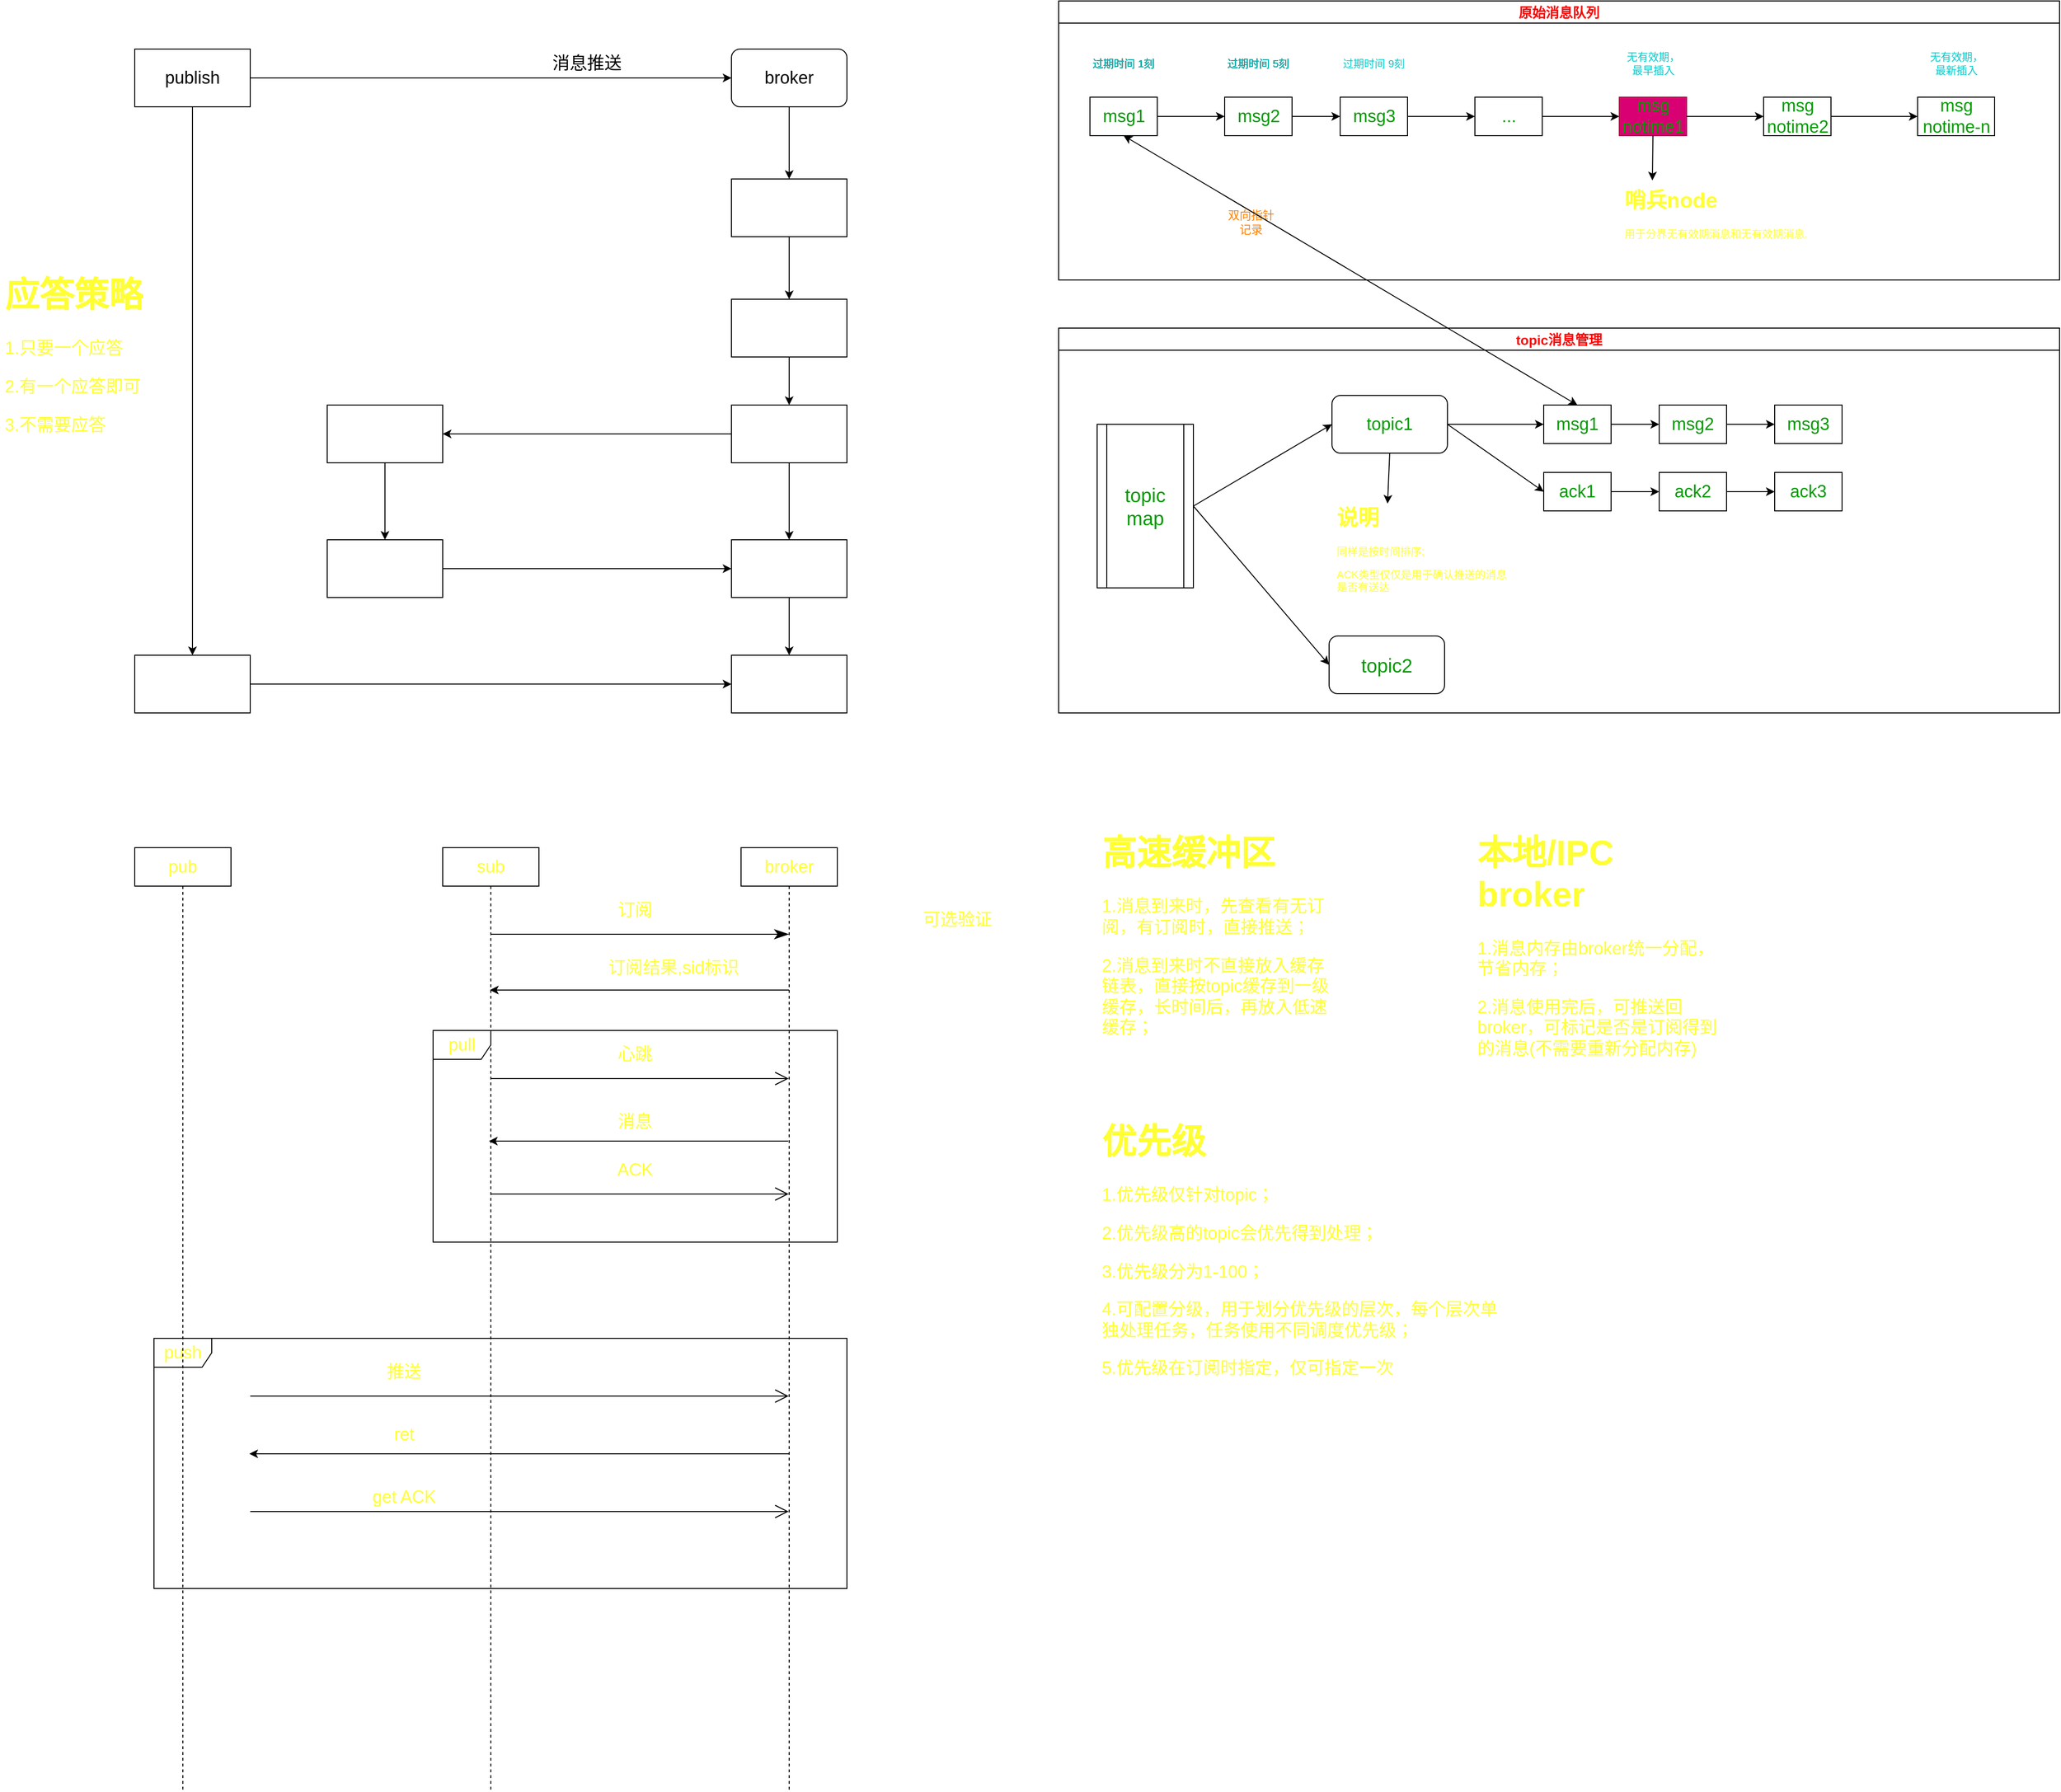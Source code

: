 <mxfile>
    <diagram id="Q_rBPWq88bMRnSrcECFy" name="第 1 页">
        <mxGraphModel dx="2680" dy="871" grid="1" gridSize="10" guides="1" tooltips="1" connect="1" arrows="1" fold="1" page="1" pageScale="1" pageWidth="827" pageHeight="1169" math="0" shadow="0">
            <root>
                <mxCell id="0"/>
                <mxCell id="1" parent="0"/>
                <mxCell id="108" value="push" style="shape=umlFrame;whiteSpace=wrap;html=1;fontSize=18;fontColor=#FFFF33;" vertex="1" parent="1">
                    <mxGeometry x="-100" y="1420" width="720" height="260" as="geometry"/>
                </mxCell>
                <mxCell id="99" value="pull" style="shape=umlFrame;whiteSpace=wrap;html=1;fontSize=18;fontColor=#FFFF33;" vertex="1" parent="1">
                    <mxGeometry x="190" y="1100" width="420" height="220" as="geometry"/>
                </mxCell>
                <mxCell id="4" style="edgeStyle=none;html=1;exitX=1;exitY=0.5;exitDx=0;exitDy=0;entryX=0;entryY=0.5;entryDx=0;entryDy=0;fontSize=18;" edge="1" parent="1" source="2" target="3">
                    <mxGeometry relative="1" as="geometry"/>
                </mxCell>
                <mxCell id="2" value="publish" style="rounded=0;whiteSpace=wrap;html=1;fontSize=18;" vertex="1" parent="1">
                    <mxGeometry x="-120" y="80" width="120" height="60" as="geometry"/>
                </mxCell>
                <mxCell id="3" value="broker" style="rounded=1;whiteSpace=wrap;html=1;fontSize=18;" vertex="1" parent="1">
                    <mxGeometry x="500" y="80" width="120" height="60" as="geometry"/>
                </mxCell>
                <mxCell id="5" value="消息推送" style="text;html=1;strokeColor=none;fillColor=none;align=center;verticalAlign=middle;whiteSpace=wrap;rounded=0;fontSize=18;" vertex="1" parent="1">
                    <mxGeometry x="310" y="80" width="80" height="30" as="geometry"/>
                </mxCell>
                <mxCell id="34" value="原始消息队列" style="swimlane;fontSize=14;fontColor=#FF0000;" vertex="1" parent="1">
                    <mxGeometry x="840" y="30" width="1040" height="290" as="geometry">
                        <mxRectangle x="840" y="30" width="130" height="23" as="alternateBounds"/>
                    </mxGeometry>
                </mxCell>
                <mxCell id="7" value="msg1" style="rounded=0;whiteSpace=wrap;html=1;fontSize=18;fontColor=#009900;" vertex="1" parent="34">
                    <mxGeometry x="32.5" y="100" width="70" height="40" as="geometry"/>
                </mxCell>
                <mxCell id="8" value="msg2" style="rounded=0;whiteSpace=wrap;html=1;fontSize=18;fontColor=#009900;" vertex="1" parent="34">
                    <mxGeometry x="172.5" y="100" width="70" height="40" as="geometry"/>
                </mxCell>
                <mxCell id="20" style="edgeStyle=none;html=1;exitX=1;exitY=0.5;exitDx=0;exitDy=0;entryX=0;entryY=0.5;entryDx=0;entryDy=0;fontSize=11;fontColor=#009900;" edge="1" parent="34" source="7" target="8">
                    <mxGeometry relative="1" as="geometry"/>
                </mxCell>
                <mxCell id="9" value="msg3" style="rounded=0;whiteSpace=wrap;html=1;fontSize=18;fontColor=#009900;" vertex="1" parent="34">
                    <mxGeometry x="292.5" y="100" width="70" height="40" as="geometry"/>
                </mxCell>
                <mxCell id="21" style="edgeStyle=none;html=1;exitX=1;exitY=0.5;exitDx=0;exitDy=0;entryX=0;entryY=0.5;entryDx=0;entryDy=0;fontSize=11;fontColor=#009900;" edge="1" parent="34" source="8" target="9">
                    <mxGeometry relative="1" as="geometry"/>
                </mxCell>
                <mxCell id="10" value="..." style="rounded=0;whiteSpace=wrap;html=1;fontSize=18;fontColor=#009900;" vertex="1" parent="34">
                    <mxGeometry x="432.5" y="100" width="70" height="40" as="geometry"/>
                </mxCell>
                <mxCell id="22" style="edgeStyle=none;html=1;exitX=1;exitY=0.5;exitDx=0;exitDy=0;fontSize=11;fontColor=#009900;" edge="1" parent="34" source="9" target="10">
                    <mxGeometry relative="1" as="geometry"/>
                </mxCell>
                <mxCell id="11" value="msg notime1" style="rounded=0;whiteSpace=wrap;html=1;fontSize=18;fillColor=#d80073;fontColor=#009900;strokeColor=#A50040;" vertex="1" parent="34">
                    <mxGeometry x="582.5" y="100" width="70" height="40" as="geometry"/>
                </mxCell>
                <mxCell id="23" style="edgeStyle=none;html=1;exitX=1;exitY=0.5;exitDx=0;exitDy=0;entryX=0;entryY=0.5;entryDx=0;entryDy=0;fontSize=11;fontColor=#009900;" edge="1" parent="34" source="10" target="11">
                    <mxGeometry relative="1" as="geometry"/>
                </mxCell>
                <mxCell id="12" value="msg notime2" style="rounded=0;whiteSpace=wrap;html=1;fontSize=18;fontColor=#009900;" vertex="1" parent="34">
                    <mxGeometry x="732.5" y="100" width="70" height="40" as="geometry"/>
                </mxCell>
                <mxCell id="24" style="edgeStyle=none;html=1;exitX=1;exitY=0.5;exitDx=0;exitDy=0;entryX=0;entryY=0.5;entryDx=0;entryDy=0;fontSize=11;fontColor=#009900;" edge="1" parent="34" source="11" target="12">
                    <mxGeometry relative="1" as="geometry"/>
                </mxCell>
                <mxCell id="13" value="msg notime-n" style="rounded=0;whiteSpace=wrap;html=1;fontSize=18;fontColor=#009900;" vertex="1" parent="34">
                    <mxGeometry x="892.5" y="100" width="80" height="40" as="geometry"/>
                </mxCell>
                <mxCell id="25" style="edgeStyle=none;html=1;exitX=1;exitY=0.5;exitDx=0;exitDy=0;entryX=0;entryY=0.5;entryDx=0;entryDy=0;fontSize=11;fontColor=#009900;" edge="1" parent="34" source="12" target="13">
                    <mxGeometry relative="1" as="geometry"/>
                </mxCell>
                <mxCell id="14" value="过期时间 1刻" style="text;html=1;strokeColor=none;fillColor=none;align=center;verticalAlign=middle;whiteSpace=wrap;rounded=0;fontSize=11;" vertex="1" parent="34">
                    <mxGeometry x="30" y="50" width="75" height="30" as="geometry"/>
                </mxCell>
                <mxCell id="16" value="过期时间 5刻" style="text;html=1;strokeColor=none;fillColor=none;align=center;verticalAlign=middle;whiteSpace=wrap;rounded=0;fontSize=11;" vertex="1" parent="34">
                    <mxGeometry x="170" y="50" width="75" height="30" as="geometry"/>
                </mxCell>
                <mxCell id="17" value="过期时间 9刻" style="text;html=1;strokeColor=none;fillColor=none;align=center;verticalAlign=middle;whiteSpace=wrap;rounded=0;fontSize=11;fontColor=#00CCCC;" vertex="1" parent="34">
                    <mxGeometry x="290" y="50" width="75" height="30" as="geometry"/>
                </mxCell>
                <mxCell id="18" value="无有效期，最早插入" style="text;html=1;strokeColor=none;fillColor=none;align=center;verticalAlign=middle;whiteSpace=wrap;rounded=0;fontSize=11;fontColor=#00CCCC;" vertex="1" parent="34">
                    <mxGeometry x="587.5" y="50" width="60" height="30" as="geometry"/>
                </mxCell>
                <mxCell id="19" value="无有效期，最新插入" style="text;html=1;strokeColor=none;fillColor=none;align=center;verticalAlign=middle;whiteSpace=wrap;rounded=0;fontSize=11;fontColor=#00CCCC;" vertex="1" parent="34">
                    <mxGeometry x="902.5" y="50" width="60" height="30" as="geometry"/>
                </mxCell>
                <mxCell id="26" value="&lt;h1&gt;&lt;font color=&quot;#ffff33&quot;&gt;哨兵node&lt;/font&gt;&lt;/h1&gt;&lt;p&gt;&lt;font color=&quot;#ffff33&quot;&gt;用于分界无有效期消息和无有效期消息.&lt;/font&gt;&lt;/p&gt;" style="text;html=1;strokeColor=none;fillColor=none;spacing=5;spacingTop=-20;whiteSpace=wrap;overflow=hidden;rounded=0;fontSize=11;" vertex="1" parent="34">
                    <mxGeometry x="582.5" y="190" width="210" height="80" as="geometry"/>
                </mxCell>
                <mxCell id="27" style="edgeStyle=none;html=1;exitX=0.5;exitY=1;exitDx=0;exitDy=0;entryX=0.164;entryY=-0.044;entryDx=0;entryDy=0;entryPerimeter=0;fontSize=11;" edge="1" parent="34" source="11" target="26">
                    <mxGeometry relative="1" as="geometry"/>
                </mxCell>
                <mxCell id="28" value="过期时间 1刻" style="text;html=1;strokeColor=none;fillColor=none;align=center;verticalAlign=middle;whiteSpace=wrap;rounded=0;fontSize=11;" vertex="1" parent="34">
                    <mxGeometry x="30" y="50" width="75" height="30" as="geometry"/>
                </mxCell>
                <mxCell id="29" value="过期时间 5刻" style="text;html=1;strokeColor=none;fillColor=none;align=center;verticalAlign=middle;whiteSpace=wrap;rounded=0;fontSize=11;" vertex="1" parent="34">
                    <mxGeometry x="170" y="50" width="75" height="30" as="geometry"/>
                </mxCell>
                <mxCell id="30" value="过期时间 1刻" style="text;html=1;strokeColor=none;fillColor=none;align=center;verticalAlign=middle;whiteSpace=wrap;rounded=0;fontSize=11;fontColor=#00CCCC;" vertex="1" parent="34">
                    <mxGeometry x="30" y="50" width="75" height="30" as="geometry"/>
                </mxCell>
                <mxCell id="31" value="过期时间 5刻" style="text;html=1;strokeColor=none;fillColor=none;align=center;verticalAlign=middle;whiteSpace=wrap;rounded=0;fontSize=11;fontColor=#00CCCC;" vertex="1" parent="34">
                    <mxGeometry x="170" y="50" width="75" height="30" as="geometry"/>
                </mxCell>
                <mxCell id="46" value="双向指针记录" style="text;html=1;strokeColor=none;fillColor=none;align=center;verticalAlign=middle;whiteSpace=wrap;rounded=0;fontSize=12;fontColor=#FF8000;" vertex="1" parent="34">
                    <mxGeometry x="170" y="215" width="60" height="30" as="geometry"/>
                </mxCell>
                <mxCell id="35" value="topic消息管理" style="swimlane;fontSize=14;fontColor=#FF0000;" vertex="1" parent="1">
                    <mxGeometry x="840" y="370" width="1040" height="400" as="geometry">
                        <mxRectangle x="840" y="370" width="120" height="23" as="alternateBounds"/>
                    </mxGeometry>
                </mxCell>
                <mxCell id="42" style="edgeStyle=none;html=1;exitX=1;exitY=0.5;exitDx=0;exitDy=0;entryX=0;entryY=0.5;entryDx=0;entryDy=0;fontSize=18;fontColor=#009900;" edge="1" parent="35" source="36" target="37">
                    <mxGeometry relative="1" as="geometry"/>
                </mxCell>
                <mxCell id="44" style="edgeStyle=none;html=1;exitX=0.5;exitY=1;exitDx=0;exitDy=0;fontSize=22;fontColor=#FFFF33;entryX=0.304;entryY=0.022;entryDx=0;entryDy=0;entryPerimeter=0;" edge="1" parent="35" source="36" target="43">
                    <mxGeometry relative="1" as="geometry">
                        <mxPoint x="334" y="180" as="targetPoint"/>
                    </mxGeometry>
                </mxCell>
                <mxCell id="36" value="topic1" style="rounded=1;whiteSpace=wrap;html=1;fontSize=18;fontColor=#009900;" vertex="1" parent="35">
                    <mxGeometry x="284" y="70" width="120" height="60" as="geometry"/>
                </mxCell>
                <mxCell id="40" style="edgeStyle=none;html=1;exitX=1;exitY=0.5;exitDx=0;exitDy=0;entryX=0;entryY=0.5;entryDx=0;entryDy=0;fontSize=18;fontColor=#009900;" edge="1" parent="35" source="37" target="38">
                    <mxGeometry relative="1" as="geometry"/>
                </mxCell>
                <mxCell id="37" value="msg1" style="rounded=0;whiteSpace=wrap;html=1;fontSize=18;fontColor=#009900;" vertex="1" parent="35">
                    <mxGeometry x="504" y="80" width="70" height="40" as="geometry"/>
                </mxCell>
                <mxCell id="41" style="edgeStyle=none;html=1;exitX=1;exitY=0.5;exitDx=0;exitDy=0;entryX=0;entryY=0.5;entryDx=0;entryDy=0;fontSize=18;fontColor=#009900;" edge="1" parent="35" source="38" target="39">
                    <mxGeometry relative="1" as="geometry"/>
                </mxCell>
                <mxCell id="38" value="msg2" style="rounded=0;whiteSpace=wrap;html=1;fontSize=18;fontColor=#009900;" vertex="1" parent="35">
                    <mxGeometry x="624" y="80" width="70" height="40" as="geometry"/>
                </mxCell>
                <mxCell id="39" value="msg3" style="rounded=0;whiteSpace=wrap;html=1;fontSize=18;fontColor=#009900;" vertex="1" parent="35">
                    <mxGeometry x="744" y="80" width="70" height="40" as="geometry"/>
                </mxCell>
                <mxCell id="43" value="&lt;h1&gt;&lt;font style=&quot;font-size: 22px&quot; color=&quot;#ffff33&quot;&gt;说明&lt;/font&gt;&lt;/h1&gt;&lt;p style=&quot;font-size: 11px&quot;&gt;&lt;font color=&quot;#ffff33&quot;&gt;&lt;font style=&quot;font-size: 11px&quot;&gt;同样是按时间排序;&lt;/font&gt;&lt;/font&gt;&lt;/p&gt;&lt;p style=&quot;font-size: 11px&quot;&gt;&lt;font color=&quot;#ffff33&quot;&gt;&lt;font style=&quot;font-size: 11px&quot;&gt;ACK类型仅仅是用于确认推送的消息是否有送达&lt;/font&gt;&lt;/font&gt;&lt;/p&gt;" style="text;html=1;strokeColor=none;fillColor=none;spacing=5;spacingTop=-20;whiteSpace=wrap;overflow=hidden;rounded=0;fontSize=11;fontColor=#009900;" vertex="1" parent="35">
                    <mxGeometry x="284" y="180" width="190" height="110" as="geometry"/>
                </mxCell>
                <mxCell id="49" style="edgeStyle=none;html=1;exitX=1;exitY=0.5;exitDx=0;exitDy=0;entryX=0;entryY=0.5;entryDx=0;entryDy=0;fontSize=20;fontColor=#009900;startArrow=none;startFill=0;" edge="1" parent="35" source="47" target="36">
                    <mxGeometry relative="1" as="geometry"/>
                </mxCell>
                <mxCell id="47" value="topic map" style="shape=process;whiteSpace=wrap;html=1;backgroundOutline=1;fontSize=20;fontColor=#009900;" vertex="1" parent="35">
                    <mxGeometry x="40" y="100" width="100" height="170" as="geometry"/>
                </mxCell>
                <mxCell id="50" style="edgeStyle=none;html=1;exitX=0;exitY=0.5;exitDx=0;exitDy=0;entryX=1;entryY=0.5;entryDx=0;entryDy=0;fontSize=20;fontColor=#009900;startArrow=classic;startFill=1;endArrow=none;endFill=0;" edge="1" parent="35" source="48" target="47">
                    <mxGeometry relative="1" as="geometry"/>
                </mxCell>
                <mxCell id="48" value="topic2" style="rounded=1;whiteSpace=wrap;html=1;fontSize=20;fontColor=#009900;" vertex="1" parent="35">
                    <mxGeometry x="281" y="320" width="120" height="60" as="geometry"/>
                </mxCell>
                <mxCell id="68" style="edgeStyle=none;html=1;exitX=0;exitY=0.5;exitDx=0;exitDy=0;entryX=1;entryY=0.5;entryDx=0;entryDy=0;fontSize=18;fontColor=#FFFFFF;startArrow=classic;startFill=1;endArrow=none;endFill=0;" edge="1" parent="35" source="65" target="36">
                    <mxGeometry relative="1" as="geometry"/>
                </mxCell>
                <mxCell id="65" value="ack1" style="rounded=0;whiteSpace=wrap;html=1;fontSize=18;fontColor=#009900;" vertex="1" parent="35">
                    <mxGeometry x="504" y="150" width="70" height="40" as="geometry"/>
                </mxCell>
                <mxCell id="69" style="edgeStyle=none;html=1;exitX=0;exitY=0.5;exitDx=0;exitDy=0;entryX=1;entryY=0.5;entryDx=0;entryDy=0;fontSize=18;fontColor=#FFFFFF;startArrow=classic;startFill=1;endArrow=none;endFill=0;" edge="1" parent="35" source="66" target="65">
                    <mxGeometry relative="1" as="geometry"/>
                </mxCell>
                <mxCell id="66" value="ack2" style="rounded=0;whiteSpace=wrap;html=1;fontSize=18;fontColor=#009900;" vertex="1" parent="35">
                    <mxGeometry x="624" y="150" width="70" height="40" as="geometry"/>
                </mxCell>
                <mxCell id="70" style="edgeStyle=none;html=1;exitX=0;exitY=0.5;exitDx=0;exitDy=0;fontSize=18;fontColor=#FFFFFF;startArrow=classic;startFill=1;endArrow=none;endFill=0;" edge="1" parent="35" source="67" target="66">
                    <mxGeometry relative="1" as="geometry"/>
                </mxCell>
                <mxCell id="67" value="ack3" style="rounded=0;whiteSpace=wrap;html=1;fontSize=18;fontColor=#009900;" vertex="1" parent="35">
                    <mxGeometry x="744" y="150" width="70" height="40" as="geometry"/>
                </mxCell>
                <mxCell id="45" style="edgeStyle=none;html=1;exitX=0.5;exitY=1;exitDx=0;exitDy=0;entryX=0.5;entryY=0;entryDx=0;entryDy=0;fontSize=22;fontColor=#FFFF33;startArrow=classic;startFill=1;" edge="1" parent="1" source="7" target="37">
                    <mxGeometry relative="1" as="geometry"/>
                </mxCell>
                <mxCell id="53" style="edgeStyle=none;html=1;exitX=0.5;exitY=0;exitDx=0;exitDy=0;entryX=0.5;entryY=1;entryDx=0;entryDy=0;fontSize=20;fontColor=#009900;startArrow=classic;startFill=1;endArrow=none;endFill=0;" edge="1" parent="1" source="51" target="3">
                    <mxGeometry relative="1" as="geometry"/>
                </mxCell>
                <mxCell id="51" value="缓存到消息列表内" style="rounded=0;whiteSpace=wrap;html=1;fontSize=18;fontColor=#FFFFFF;" vertex="1" parent="1">
                    <mxGeometry x="500" y="215" width="120" height="60" as="geometry"/>
                </mxCell>
                <mxCell id="56" style="edgeStyle=none;html=1;exitX=1;exitY=0.5;exitDx=0;exitDy=0;entryX=0;entryY=0.5;entryDx=0;entryDy=0;fontSize=18;fontColor=#FFFFFF;startArrow=classic;startFill=1;endArrow=none;endFill=0;" edge="1" parent="1" source="54" target="55">
                    <mxGeometry relative="1" as="geometry"/>
                </mxCell>
                <mxCell id="54" value="pull消息" style="rounded=0;whiteSpace=wrap;html=1;fontSize=18;fontColor=#FFFFFF;" vertex="1" parent="1">
                    <mxGeometry x="80" y="450" width="120" height="60" as="geometry"/>
                </mxCell>
                <mxCell id="73" style="edgeStyle=none;html=1;exitX=0.5;exitY=0;exitDx=0;exitDy=0;entryX=0.5;entryY=1;entryDx=0;entryDy=0;fontSize=18;fontColor=#FFFFFF;startArrow=classic;startFill=1;endArrow=none;endFill=0;" edge="1" parent="1" source="55" target="58">
                    <mxGeometry relative="1" as="geometry"/>
                </mxCell>
                <mxCell id="55" value="根据QOS是否删除消息" style="rounded=0;whiteSpace=wrap;html=1;fontSize=18;fontColor=#FFFFFF;" vertex="1" parent="1">
                    <mxGeometry x="500" y="450" width="120" height="60" as="geometry"/>
                </mxCell>
                <mxCell id="72" style="edgeStyle=none;html=1;exitX=0.5;exitY=0;exitDx=0;exitDy=0;entryX=0.5;entryY=1;entryDx=0;entryDy=0;fontSize=18;fontColor=#FFFFFF;startArrow=classic;startFill=1;endArrow=none;endFill=0;" edge="1" parent="1" source="58" target="51">
                    <mxGeometry relative="1" as="geometry"/>
                </mxCell>
                <mxCell id="58" value="记录需要应答的消息uuid" style="rounded=0;whiteSpace=wrap;html=1;fontSize=18;fontColor=#FFFFFF;" vertex="1" parent="1">
                    <mxGeometry x="500" y="340" width="120" height="60" as="geometry"/>
                </mxCell>
                <mxCell id="61" style="edgeStyle=none;html=1;exitX=0.5;exitY=0;exitDx=0;exitDy=0;entryX=0.5;entryY=1;entryDx=0;entryDy=0;fontSize=18;fontColor=#FFFFFF;startArrow=classic;startFill=1;endArrow=none;endFill=0;" edge="1" parent="1" source="60" target="54">
                    <mxGeometry relative="1" as="geometry"/>
                </mxCell>
                <mxCell id="60" value="push应答" style="rounded=0;whiteSpace=wrap;html=1;fontSize=18;fontColor=#FFFFFF;" vertex="1" parent="1">
                    <mxGeometry x="80" y="590" width="120" height="60" as="geometry"/>
                </mxCell>
                <mxCell id="63" style="edgeStyle=none;html=1;exitX=0;exitY=0.5;exitDx=0;exitDy=0;entryX=1;entryY=0.5;entryDx=0;entryDy=0;fontSize=18;fontColor=#FFFFFF;startArrow=classic;startFill=1;endArrow=none;endFill=0;" edge="1" parent="1" source="62" target="60">
                    <mxGeometry relative="1" as="geometry"/>
                </mxCell>
                <mxCell id="74" style="edgeStyle=none;html=1;exitX=0.5;exitY=0;exitDx=0;exitDy=0;entryX=0.5;entryY=1;entryDx=0;entryDy=0;fontSize=18;fontColor=#FFFFFF;startArrow=classic;startFill=1;endArrow=none;endFill=0;" edge="1" parent="1" source="62" target="55">
                    <mxGeometry relative="1" as="geometry"/>
                </mxCell>
                <mxCell id="62" value="存储应答消息" style="rounded=0;whiteSpace=wrap;html=1;fontSize=18;fontColor=#FFFFFF;" vertex="1" parent="1">
                    <mxGeometry x="500" y="590" width="120" height="60" as="geometry"/>
                </mxCell>
                <mxCell id="76" style="edgeStyle=none;html=1;exitX=0.5;exitY=0;exitDx=0;exitDy=0;entryX=0.5;entryY=1;entryDx=0;entryDy=0;fontSize=18;fontColor=#FFFFFF;startArrow=classic;startFill=1;endArrow=none;endFill=0;" edge="1" parent="1" source="75" target="62">
                    <mxGeometry relative="1" as="geometry"/>
                </mxCell>
                <mxCell id="81" style="edgeStyle=none;html=1;exitX=0;exitY=0.5;exitDx=0;exitDy=0;entryX=1;entryY=0.5;entryDx=0;entryDy=0;fontSize=18;fontColor=#FFFFFF;startArrow=classic;startFill=1;endArrow=none;endFill=0;" edge="1" parent="1" source="75" target="78">
                    <mxGeometry relative="1" as="geometry"/>
                </mxCell>
                <mxCell id="75" value="删除应答" style="rounded=0;whiteSpace=wrap;html=1;fontSize=18;fontColor=#FFFFFF;" vertex="1" parent="1">
                    <mxGeometry x="500" y="710" width="120" height="60" as="geometry"/>
                </mxCell>
                <mxCell id="79" style="edgeStyle=none;html=1;exitX=0.5;exitY=0;exitDx=0;exitDy=0;entryX=0.5;entryY=1;entryDx=0;entryDy=0;fontSize=18;fontColor=#FFFFFF;startArrow=classic;startFill=1;endArrow=none;endFill=0;" edge="1" parent="1" source="78" target="2">
                    <mxGeometry relative="1" as="geometry"/>
                </mxCell>
                <mxCell id="78" value="pull应答" style="rounded=0;whiteSpace=wrap;html=1;fontSize=18;fontColor=#FFFFFF;" vertex="1" parent="1">
                    <mxGeometry x="-120" y="710" width="120" height="60" as="geometry"/>
                </mxCell>
                <mxCell id="82" value="订阅端" style="text;html=1;strokeColor=none;fillColor=none;align=center;verticalAlign=middle;whiteSpace=wrap;rounded=0;fontSize=18;fontColor=#FFFFFF;" vertex="1" parent="1">
                    <mxGeometry x="110" y="400" width="60" height="30" as="geometry"/>
                </mxCell>
                <mxCell id="83" value="发布端" style="text;html=1;strokeColor=none;fillColor=none;align=center;verticalAlign=middle;whiteSpace=wrap;rounded=0;fontSize=18;fontColor=#FFFFFF;" vertex="1" parent="1">
                    <mxGeometry x="-90" y="30" width="60" height="30" as="geometry"/>
                </mxCell>
                <mxCell id="84" value="不在应答队列需要过滤" style="text;html=1;strokeColor=none;fillColor=none;align=center;verticalAlign=middle;whiteSpace=wrap;rounded=0;fontSize=18;fontColor=#FFFFFF;" vertex="1" parent="1">
                    <mxGeometry x="660" y="605" width="60" height="30" as="geometry"/>
                </mxCell>
                <mxCell id="85" value="&lt;h1&gt;&lt;font color=&quot;#ffff33&quot;&gt;应答策略&lt;/font&gt;&lt;/h1&gt;&lt;p&gt;&lt;font color=&quot;#ffff33&quot;&gt;1.只要一个应答&lt;/font&gt;&lt;/p&gt;&lt;p&gt;&lt;font color=&quot;#ffff33&quot;&gt;2.有一个应答即可&lt;/font&gt;&lt;/p&gt;&lt;p&gt;&lt;font color=&quot;#ffff33&quot;&gt;3.不需要应答&lt;/font&gt;&lt;/p&gt;" style="text;html=1;strokeColor=none;fillColor=none;spacing=5;spacingTop=-20;whiteSpace=wrap;overflow=hidden;rounded=0;fontSize=18;fontColor=#FFFFFF;" vertex="1" parent="1">
                    <mxGeometry x="-260" y="300" width="190" height="200" as="geometry"/>
                </mxCell>
                <mxCell id="91" value="pub" style="shape=umlLifeline;perimeter=lifelinePerimeter;whiteSpace=wrap;html=1;container=1;collapsible=0;recursiveResize=0;outlineConnect=0;fontSize=18;fontColor=#FFFF33;" vertex="1" parent="1">
                    <mxGeometry x="-120" y="910" width="100" height="980" as="geometry"/>
                </mxCell>
                <mxCell id="92" value="sub" style="shape=umlLifeline;perimeter=lifelinePerimeter;whiteSpace=wrap;html=1;container=1;collapsible=0;recursiveResize=0;outlineConnect=0;fontSize=18;fontColor=#FFFF33;" vertex="1" parent="1">
                    <mxGeometry x="200" y="910" width="100" height="980" as="geometry"/>
                </mxCell>
                <mxCell id="94" value="" style="endArrow=classicThin;endFill=1;endSize=12;html=1;fontSize=18;fontColor=#FFFF33;" edge="1" parent="92" target="93">
                    <mxGeometry width="160" relative="1" as="geometry">
                        <mxPoint x="50" y="90" as="sourcePoint"/>
                        <mxPoint x="210" y="90" as="targetPoint"/>
                    </mxGeometry>
                </mxCell>
                <mxCell id="100" value="" style="endArrow=open;endFill=1;endSize=12;html=1;fontSize=18;fontColor=#FFFF33;" edge="1" parent="92" target="93">
                    <mxGeometry width="160" relative="1" as="geometry">
                        <mxPoint x="50" y="240" as="sourcePoint"/>
                        <mxPoint x="210" y="240" as="targetPoint"/>
                    </mxGeometry>
                </mxCell>
                <mxCell id="105" value="" style="endArrow=open;endFill=1;endSize=12;html=1;fontSize=18;fontColor=#FFFF33;" edge="1" parent="92" target="93">
                    <mxGeometry width="160" relative="1" as="geometry">
                        <mxPoint x="50" y="360" as="sourcePoint"/>
                        <mxPoint x="210" y="360" as="targetPoint"/>
                    </mxGeometry>
                </mxCell>
                <mxCell id="93" value="broker" style="shape=umlLifeline;perimeter=lifelinePerimeter;whiteSpace=wrap;html=1;container=1;collapsible=0;recursiveResize=0;outlineConnect=0;fontSize=18;fontColor=#FFFF33;" vertex="1" parent="1">
                    <mxGeometry x="510" y="910" width="100" height="980" as="geometry"/>
                </mxCell>
                <mxCell id="95" value="订阅" style="text;html=1;strokeColor=none;fillColor=none;align=center;verticalAlign=middle;whiteSpace=wrap;rounded=0;fontSize=18;fontColor=#FFFF33;" vertex="1" parent="1">
                    <mxGeometry x="370" y="960" width="60" height="30" as="geometry"/>
                </mxCell>
                <mxCell id="96" value="" style="endArrow=none;endFill=0;endSize=12;html=1;fontSize=18;fontColor=#FFFF33;startArrow=classic;startFill=1;" edge="1" parent="1">
                    <mxGeometry width="160" relative="1" as="geometry">
                        <mxPoint x="249.071" y="1058.0" as="sourcePoint"/>
                        <mxPoint x="560" y="1058" as="targetPoint"/>
                    </mxGeometry>
                </mxCell>
                <mxCell id="97" value="订阅结果,sid标识" style="text;html=1;strokeColor=none;fillColor=none;align=center;verticalAlign=middle;whiteSpace=wrap;rounded=0;fontSize=18;fontColor=#FFFF33;" vertex="1" parent="1">
                    <mxGeometry x="360" y="1020" width="160" height="30" as="geometry"/>
                </mxCell>
                <mxCell id="101" value="心跳" style="text;html=1;strokeColor=none;fillColor=none;align=center;verticalAlign=middle;whiteSpace=wrap;rounded=0;fontSize=18;fontColor=#FFFF33;" vertex="1" parent="1">
                    <mxGeometry x="360" y="1110" width="80" height="30" as="geometry"/>
                </mxCell>
                <mxCell id="103" value="" style="endArrow=none;endFill=0;endSize=12;html=1;fontSize=18;fontColor=#FFFF33;startArrow=classic;startFill=1;" edge="1" parent="1">
                    <mxGeometry width="160" relative="1" as="geometry">
                        <mxPoint x="248.071" y="1215.0" as="sourcePoint"/>
                        <mxPoint x="559" y="1215" as="targetPoint"/>
                    </mxGeometry>
                </mxCell>
                <mxCell id="104" value="消息" style="text;html=1;strokeColor=none;fillColor=none;align=center;verticalAlign=middle;whiteSpace=wrap;rounded=0;fontSize=18;fontColor=#FFFF33;" vertex="1" parent="1">
                    <mxGeometry x="360" y="1180" width="80" height="30" as="geometry"/>
                </mxCell>
                <mxCell id="106" value="ACK" style="text;html=1;strokeColor=none;fillColor=none;align=center;verticalAlign=middle;whiteSpace=wrap;rounded=0;fontSize=18;fontColor=#FFFF33;" vertex="1" parent="1">
                    <mxGeometry x="360" y="1230" width="80" height="30" as="geometry"/>
                </mxCell>
                <mxCell id="109" value="" style="endArrow=open;endFill=1;endSize=12;html=1;fontSize=18;fontColor=#FFFF33;" edge="1" parent="1" target="93">
                    <mxGeometry width="160" relative="1" as="geometry">
                        <mxPoint y="1480" as="sourcePoint"/>
                        <mxPoint x="160" y="1480" as="targetPoint"/>
                    </mxGeometry>
                </mxCell>
                <mxCell id="110" value="推送" style="text;html=1;strokeColor=none;fillColor=none;align=center;verticalAlign=middle;whiteSpace=wrap;rounded=0;fontSize=18;fontColor=#FFFF33;" vertex="1" parent="1">
                    <mxGeometry x="120" y="1440" width="80" height="30" as="geometry"/>
                </mxCell>
                <mxCell id="113" value="" style="endArrow=none;endFill=0;endSize=12;html=1;fontSize=18;fontColor=#FFFF33;startArrow=classic;startFill=1;" edge="1" parent="1" target="93">
                    <mxGeometry width="160" relative="1" as="geometry">
                        <mxPoint x="-0.929" y="1540" as="sourcePoint"/>
                        <mxPoint x="310" y="1540" as="targetPoint"/>
                    </mxGeometry>
                </mxCell>
                <mxCell id="114" value="ret" style="text;html=1;strokeColor=none;fillColor=none;align=center;verticalAlign=middle;whiteSpace=wrap;rounded=0;fontSize=18;fontColor=#FFFF33;" vertex="1" parent="1">
                    <mxGeometry x="120" y="1505" width="80" height="30" as="geometry"/>
                </mxCell>
                <mxCell id="115" value="" style="endArrow=open;endFill=1;endSize=12;html=1;fontSize=18;fontColor=#FFFF33;" edge="1" parent="1">
                    <mxGeometry width="160" relative="1" as="geometry">
                        <mxPoint y="1600" as="sourcePoint"/>
                        <mxPoint x="559.5" y="1600" as="targetPoint"/>
                    </mxGeometry>
                </mxCell>
                <mxCell id="116" value="get ACK" style="text;html=1;strokeColor=none;fillColor=none;align=center;verticalAlign=middle;whiteSpace=wrap;rounded=0;fontSize=18;fontColor=#FFFF33;" vertex="1" parent="1">
                    <mxGeometry x="120" y="1570" width="80" height="30" as="geometry"/>
                </mxCell>
                <mxCell id="117" value="可选验证" style="text;html=1;strokeColor=none;fillColor=none;align=center;verticalAlign=middle;whiteSpace=wrap;rounded=0;fontSize=18;fontColor=#FFFF33;" vertex="1" parent="1">
                    <mxGeometry x="690" y="970" width="90" height="30" as="geometry"/>
                </mxCell>
                <mxCell id="118" value="&lt;h1&gt;高速缓冲区&lt;/h1&gt;&lt;p&gt;1.消息到来时，先查看有无订阅，有订阅时，直接推送；&lt;/p&gt;&lt;p&gt;2.消息到来时不直接放入缓存链表，直接按topic缓存到一级缓存，长时间后，再放入低速缓存；&lt;/p&gt;" style="text;html=1;strokeColor=none;fillColor=none;spacing=5;spacingTop=-20;whiteSpace=wrap;overflow=hidden;rounded=0;fontSize=18;fontColor=#FFFF33;" vertex="1" parent="1">
                    <mxGeometry x="880" y="880" width="250" height="230" as="geometry"/>
                </mxCell>
                <mxCell id="119" value="&lt;h1&gt;本地/IPC broker&lt;/h1&gt;&lt;p&gt;1.消息内存由broker统一分配，节省内存&lt;span&gt;；&lt;/span&gt;&lt;/p&gt;&lt;p&gt;&lt;span&gt;2.消息使用完后，可推送回broker，可标记是否是订阅得到的消息(不需要重新分配内存)&lt;/span&gt;&lt;/p&gt;" style="text;html=1;strokeColor=none;fillColor=none;spacing=5;spacingTop=-20;whiteSpace=wrap;overflow=hidden;rounded=0;fontSize=18;fontColor=#FFFF33;" vertex="1" parent="1">
                    <mxGeometry x="1270" y="880" width="270" height="290" as="geometry"/>
                </mxCell>
                <mxCell id="120" value="&lt;h1&gt;优先级&lt;/h1&gt;&lt;p&gt;1.优先级仅针对topic&lt;span&gt;；&lt;/span&gt;&lt;/p&gt;&lt;p&gt;&lt;span&gt;2.优先级高的topic会优先得到处理；&lt;/span&gt;&lt;/p&gt;&lt;p&gt;&lt;span&gt;3.优先级分为1-100；&lt;/span&gt;&lt;/p&gt;&lt;p&gt;&lt;span&gt;4.可配置分级，用于划分优先级的层次，每个层次单独处理任务，任务使用不同调度优先级；&lt;/span&gt;&lt;/p&gt;&lt;p&gt;&lt;span&gt;5.优先级在订阅时指定，仅可指定一次&lt;/span&gt;&lt;/p&gt;" style="text;html=1;strokeColor=none;fillColor=none;spacing=5;spacingTop=-20;whiteSpace=wrap;overflow=hidden;rounded=0;fontSize=18;fontColor=#FFFF33;" vertex="1" parent="1">
                    <mxGeometry x="880" y="1180" width="420" height="300" as="geometry"/>
                </mxCell>
            </root>
        </mxGraphModel>
    </diagram>
</mxfile>